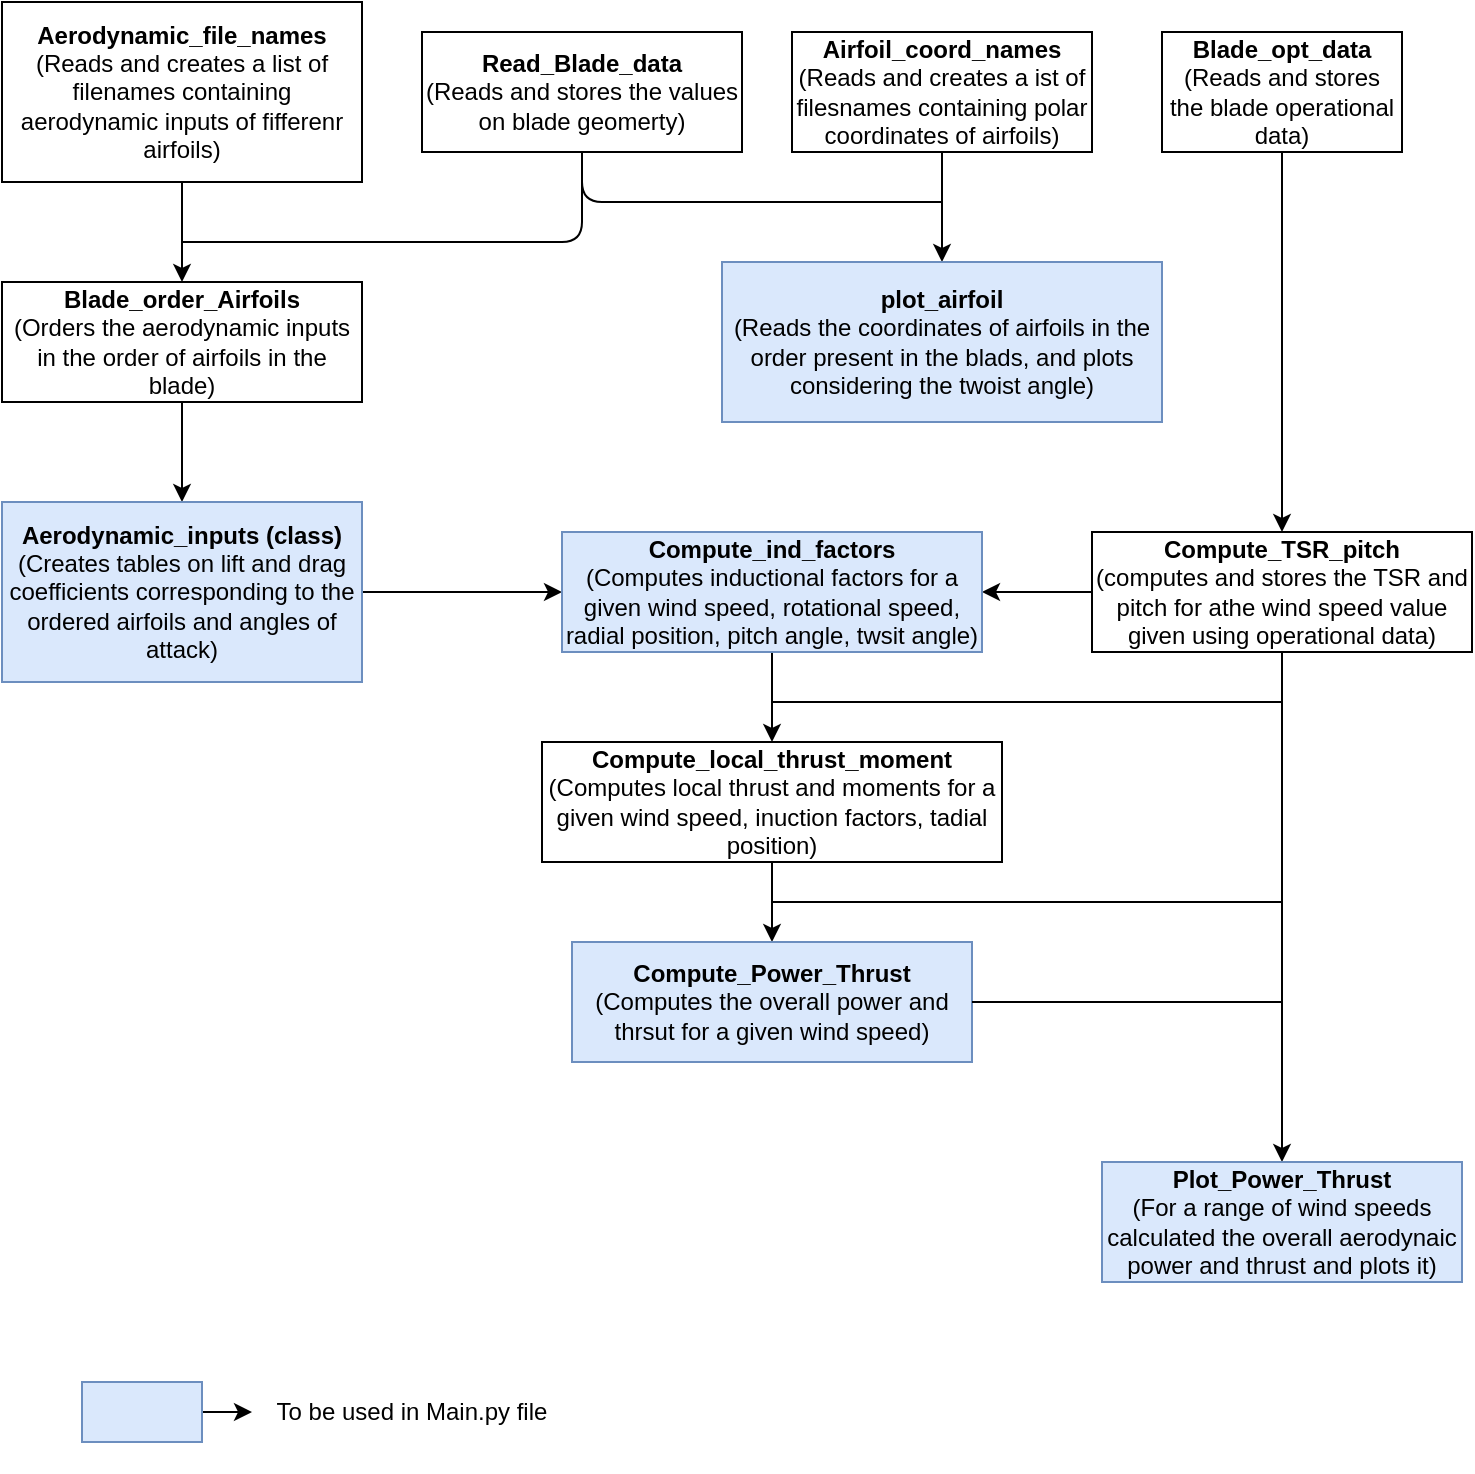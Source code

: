 <mxfile>
    <diagram id="HSMd7I8naoybt2gILDuz" name="Page-1">
        <mxGraphModel dx="1159" dy="472" grid="1" gridSize="10" guides="1" tooltips="1" connect="1" arrows="1" fold="1" page="1" pageScale="1" pageWidth="850" pageHeight="1100" math="0" shadow="0">
            <root>
                <mxCell id="0"/>
                <mxCell id="1" parent="0"/>
                <mxCell id="8" style="edgeStyle=none;html=1;exitX=0.5;exitY=1;exitDx=0;exitDy=0;" edge="1" parent="1" source="2" target="4">
                    <mxGeometry relative="1" as="geometry"/>
                </mxCell>
                <mxCell id="2" value="&lt;b&gt;Aerodynamic_file_names&lt;/b&gt;&lt;div&gt;(Reads and creates a list of filenames containing aerodynamic inputs of fifferenr airfoils)&lt;/div&gt;" style="rounded=0;whiteSpace=wrap;html=1;" vertex="1" parent="1">
                    <mxGeometry x="60" y="80" width="180" height="90" as="geometry"/>
                </mxCell>
                <mxCell id="3" value="&lt;b&gt;Read_Blade_data&lt;/b&gt;&lt;br&gt;(Reads and stores the values on blade geomerty)" style="rounded=0;whiteSpace=wrap;html=1;" vertex="1" parent="1">
                    <mxGeometry x="270" y="95" width="160" height="60" as="geometry"/>
                </mxCell>
                <mxCell id="12" style="edgeStyle=none;html=1;exitX=0.5;exitY=1;exitDx=0;exitDy=0;" edge="1" parent="1" source="4" target="5">
                    <mxGeometry relative="1" as="geometry"/>
                </mxCell>
                <mxCell id="4" value="&lt;b&gt;Blade_order_Airfoils&lt;br&gt;&lt;/b&gt;(Orders the aerodynamic inputs in the order of airfoils in the blade)" style="rounded=0;whiteSpace=wrap;html=1;" vertex="1" parent="1">
                    <mxGeometry x="60" y="220" width="180" height="60" as="geometry"/>
                </mxCell>
                <mxCell id="22" style="edgeStyle=none;html=1;exitX=1;exitY=0.5;exitDx=0;exitDy=0;entryX=0;entryY=0.5;entryDx=0;entryDy=0;" edge="1" parent="1" source="5" target="16">
                    <mxGeometry relative="1" as="geometry"/>
                </mxCell>
                <mxCell id="5" value="&lt;b&gt;Aerodynamic_inputs (class)&lt;/b&gt;&lt;div&gt;(Creates tables on lift and drag coefficients corresponding to the ordered airfoils and angles of attack)&lt;/div&gt;" style="rounded=0;whiteSpace=wrap;html=1;fillColor=#dae8fc;strokeColor=#6c8ebf;" vertex="1" parent="1">
                    <mxGeometry x="60" y="330" width="180" height="90" as="geometry"/>
                </mxCell>
                <mxCell id="11" style="edgeStyle=none;html=1;exitX=0.5;exitY=1;exitDx=0;exitDy=0;entryX=0.5;entryY=0;entryDx=0;entryDy=0;" edge="1" parent="1" source="6" target="7">
                    <mxGeometry relative="1" as="geometry"/>
                </mxCell>
                <mxCell id="6" value="&lt;b&gt;Airfoil_coord_names&lt;/b&gt;&lt;div&gt;(Reads and creates a ist of filesnames containing polar coordinates of airfoils)&lt;/div&gt;" style="rounded=0;whiteSpace=wrap;html=1;" vertex="1" parent="1">
                    <mxGeometry x="455" y="95" width="150" height="60" as="geometry"/>
                </mxCell>
                <mxCell id="7" value="&lt;b&gt;plot_airfoil&lt;/b&gt;&lt;div&gt;(Reads the coordinates of airfoils in the order present in the blads, and plots considering the twoist angle)&lt;/div&gt;" style="rounded=0;whiteSpace=wrap;html=1;fillColor=#dae8fc;strokeColor=#6c8ebf;" vertex="1" parent="1">
                    <mxGeometry x="420" y="210" width="220" height="80" as="geometry"/>
                </mxCell>
                <mxCell id="23" style="edgeStyle=none;html=1;exitX=0.5;exitY=1;exitDx=0;exitDy=0;entryX=0.5;entryY=0;entryDx=0;entryDy=0;" edge="1" parent="1" source="13" target="15">
                    <mxGeometry relative="1" as="geometry"/>
                </mxCell>
                <mxCell id="13" value="&lt;b&gt;Blade_opt_data&lt;/b&gt;&lt;div&gt;(Reads and stores the blade operational data)&lt;/div&gt;" style="rounded=0;whiteSpace=wrap;html=1;" vertex="1" parent="1">
                    <mxGeometry x="640" y="95" width="120" height="60" as="geometry"/>
                </mxCell>
                <mxCell id="26" style="edgeStyle=none;html=1;entryX=1;entryY=0.5;entryDx=0;entryDy=0;" edge="1" parent="1" source="15" target="16">
                    <mxGeometry relative="1" as="geometry"/>
                </mxCell>
                <mxCell id="30" style="edgeStyle=none;html=1;exitX=0.5;exitY=1;exitDx=0;exitDy=0;entryX=0.5;entryY=0;entryDx=0;entryDy=0;" edge="1" parent="1" source="15" target="19">
                    <mxGeometry relative="1" as="geometry"/>
                </mxCell>
                <mxCell id="15" value="&lt;b&gt;Compute_TSR_pitch&lt;/b&gt;&lt;div&gt;(computes and stores the TSR and pitch for athe wind speed value given using operational data)&lt;/div&gt;" style="rounded=0;whiteSpace=wrap;html=1;" vertex="1" parent="1">
                    <mxGeometry x="605" y="345" width="190" height="60" as="geometry"/>
                </mxCell>
                <mxCell id="28" value="" style="edgeStyle=none;html=1;" edge="1" parent="1" source="16" target="17">
                    <mxGeometry relative="1" as="geometry"/>
                </mxCell>
                <mxCell id="16" value="&lt;b&gt;Compute_ind_factors&lt;/b&gt;&lt;div&gt;(Computes inductional factors for a given wind speed, rotational speed, radial position, pitch angle, twsit angle)&lt;/div&gt;" style="rounded=0;whiteSpace=wrap;html=1;fillColor=#dae8fc;strokeColor=#6c8ebf;" vertex="1" parent="1">
                    <mxGeometry x="340" y="345" width="210" height="60" as="geometry"/>
                </mxCell>
                <mxCell id="29" value="" style="edgeStyle=none;html=1;" edge="1" parent="1" source="17" target="18">
                    <mxGeometry relative="1" as="geometry"/>
                </mxCell>
                <mxCell id="17" value="&lt;b&gt;Compute_local_thrust_moment&lt;/b&gt;&lt;div&gt;(Computes local thrust and moments for a given wind speed, inuction factors, tadial position)&lt;/div&gt;" style="rounded=0;whiteSpace=wrap;html=1;" vertex="1" parent="1">
                    <mxGeometry x="330" y="450" width="230" height="60" as="geometry"/>
                </mxCell>
                <mxCell id="18" value="&lt;b&gt;Compute_Power_Thrust&lt;/b&gt;&lt;br&gt;(Computes the overall power and thrsut for a given wind speed)" style="rounded=0;whiteSpace=wrap;html=1;fillColor=#dae8fc;strokeColor=#6c8ebf;" vertex="1" parent="1">
                    <mxGeometry x="345" y="550" width="200" height="60" as="geometry"/>
                </mxCell>
                <mxCell id="19" value="Plot_Power_Thrust&lt;div&gt;&lt;span style=&quot;font-weight: normal;&quot;&gt;(For a range of wind speeds calculated the overall aerodynaic power and thrust and plots it)&lt;/span&gt;&lt;/div&gt;" style="rounded=0;whiteSpace=wrap;html=1;fontStyle=1;fillColor=#dae8fc;strokeColor=#6c8ebf;" vertex="1" parent="1">
                    <mxGeometry x="610" y="660" width="180" height="60" as="geometry"/>
                </mxCell>
                <mxCell id="36" value="" style="endArrow=none;html=1;" edge="1" parent="1">
                    <mxGeometry width="50" height="50" relative="1" as="geometry">
                        <mxPoint x="445" y="430" as="sourcePoint"/>
                        <mxPoint x="700" y="430" as="targetPoint"/>
                    </mxGeometry>
                </mxCell>
                <mxCell id="37" value="" style="endArrow=none;html=1;" edge="1" parent="1">
                    <mxGeometry width="50" height="50" relative="1" as="geometry">
                        <mxPoint x="445" y="530" as="sourcePoint"/>
                        <mxPoint x="700" y="530" as="targetPoint"/>
                    </mxGeometry>
                </mxCell>
                <mxCell id="38" value="" style="endArrow=none;html=1;" edge="1" parent="1">
                    <mxGeometry width="50" height="50" relative="1" as="geometry">
                        <mxPoint x="545" y="580" as="sourcePoint"/>
                        <mxPoint x="700" y="580" as="targetPoint"/>
                    </mxGeometry>
                </mxCell>
                <mxCell id="40" value="" style="endArrow=none;html=1;entryX=0.5;entryY=1;entryDx=0;entryDy=0;" edge="1" parent="1" target="3">
                    <mxGeometry width="50" height="50" relative="1" as="geometry">
                        <mxPoint x="150" y="200" as="sourcePoint"/>
                        <mxPoint x="395" y="155" as="targetPoint"/>
                        <Array as="points">
                            <mxPoint x="350" y="200"/>
                        </Array>
                    </mxGeometry>
                </mxCell>
                <mxCell id="43" value="" style="endArrow=none;html=1;exitX=0.5;exitY=1;exitDx=0;exitDy=0;" edge="1" parent="1" source="3">
                    <mxGeometry width="50" height="50" relative="1" as="geometry">
                        <mxPoint x="490" y="210" as="sourcePoint"/>
                        <mxPoint x="530" y="180" as="targetPoint"/>
                        <Array as="points">
                            <mxPoint x="350" y="180"/>
                        </Array>
                    </mxGeometry>
                </mxCell>
                <mxCell id="46" value="" style="edgeStyle=none;html=1;" edge="1" parent="1" source="44" target="45">
                    <mxGeometry relative="1" as="geometry"/>
                </mxCell>
                <mxCell id="44" value="" style="rounded=0;whiteSpace=wrap;html=1;fillColor=#dae8fc;strokeColor=#6c8ebf;" vertex="1" parent="1">
                    <mxGeometry x="100" y="770" width="60" height="30" as="geometry"/>
                </mxCell>
                <mxCell id="45" value="To be used in Main.py file" style="rounded=0;whiteSpace=wrap;html=1;dashed=1;dashPattern=1 4;strokeColor=none;" vertex="1" parent="1">
                    <mxGeometry x="185" y="755" width="160" height="60" as="geometry"/>
                </mxCell>
            </root>
        </mxGraphModel>
    </diagram>
</mxfile>